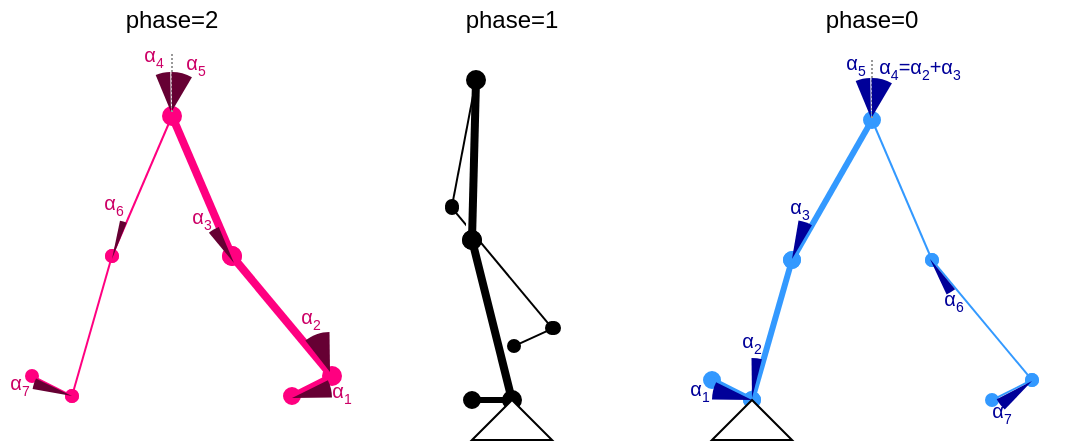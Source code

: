 <mxfile version="15.2.7" type="device"><diagram id="cdFsap-l8D1msLP434_D" name="Page-1"><mxGraphModel dx="577" dy="336" grid="1" gridSize="10" guides="1" tooltips="1" connect="1" arrows="1" fold="1" page="1" pageScale="1" pageWidth="1100" pageHeight="850" math="0" shadow="0"><root><mxCell id="0"/><mxCell id="1" parent="0"/><mxCell id="YieXTszAtFsaRICxs4FK-37" value="" style="endArrow=oval;html=1;endFill=1;startArrow=oval;startFill=1;" edge="1" parent="1"><mxGeometry width="50" height="50" relative="1" as="geometry"><mxPoint x="561" y="373" as="sourcePoint"/><mxPoint x="581" y="364" as="targetPoint"/></mxGeometry></mxCell><mxCell id="YieXTszAtFsaRICxs4FK-35" value="" style="endArrow=oval;html=1;endFill=1;startArrow=oval;startFill=1;" edge="1" parent="1"><mxGeometry width="50" height="50" relative="1" as="geometry"><mxPoint x="580" y="364" as="sourcePoint"/><mxPoint x="530" y="304" as="targetPoint"/></mxGeometry></mxCell><mxCell id="YieXTszAtFsaRICxs4FK-45" value="" style="rounded=0;whiteSpace=wrap;html=1;fontColor=#FF0080;strokeColor=none;rotation=0;" vertex="1" parent="1"><mxGeometry x="537" y="309" width="7" height="12" as="geometry"/></mxCell><mxCell id="YieXTszAtFsaRICxs4FK-1" value="" style="endArrow=oval;html=1;endFill=1;startArrow=oval;startFill=1;strokeWidth=4;" edge="1" parent="1"><mxGeometry width="50" height="50" relative="1" as="geometry"><mxPoint x="540" y="320" as="sourcePoint"/><mxPoint x="542" y="240" as="targetPoint"/></mxGeometry></mxCell><mxCell id="YieXTszAtFsaRICxs4FK-2" value="" style="endArrow=oval;html=1;endFill=1;startArrow=oval;startFill=1;strokeWidth=4;" edge="1" parent="1"><mxGeometry width="50" height="50" relative="1" as="geometry"><mxPoint x="560" y="400" as="sourcePoint"/><mxPoint x="540" y="320" as="targetPoint"/></mxGeometry></mxCell><mxCell id="YieXTszAtFsaRICxs4FK-3" value="" style="endArrow=oval;html=1;endFill=1;startArrow=oval;startFill=1;strokeWidth=3;" edge="1" parent="1"><mxGeometry width="50" height="50" relative="1" as="geometry"><mxPoint x="560" y="400" as="sourcePoint"/><mxPoint x="540" y="400" as="targetPoint"/></mxGeometry></mxCell><mxCell id="YieXTszAtFsaRICxs4FK-4" value="" style="endArrow=oval;html=1;endFill=1;startArrow=oval;startFill=1;strokeColor=#3399FF;strokeWidth=3;" edge="1" parent="1"><mxGeometry width="50" height="50" relative="1" as="geometry"><mxPoint x="680" y="400" as="sourcePoint"/><mxPoint x="700" y="330" as="targetPoint"/></mxGeometry></mxCell><mxCell id="YieXTszAtFsaRICxs4FK-5" value="" style="endArrow=oval;html=1;endFill=1;startArrow=oval;startFill=1;strokeColor=#3399FF;strokeWidth=3;" edge="1" parent="1"><mxGeometry width="50" height="50" relative="1" as="geometry"><mxPoint x="700" y="330" as="sourcePoint"/><mxPoint x="740" y="260" as="targetPoint"/></mxGeometry></mxCell><mxCell id="YieXTszAtFsaRICxs4FK-6" value="" style="endArrow=oval;html=1;endFill=1;startArrow=oval;startFill=1;strokeColor=#3399FF;" edge="1" parent="1"><mxGeometry width="50" height="50" relative="1" as="geometry"><mxPoint x="770" y="330" as="sourcePoint"/><mxPoint x="740" y="260" as="targetPoint"/></mxGeometry></mxCell><mxCell id="YieXTszAtFsaRICxs4FK-8" value="" style="endArrow=oval;html=1;endFill=1;startArrow=oval;startFill=1;strokeColor=#3399FF;" edge="1" parent="1"><mxGeometry width="50" height="50" relative="1" as="geometry"><mxPoint x="820" y="390" as="sourcePoint"/><mxPoint x="770" y="330" as="targetPoint"/></mxGeometry></mxCell><mxCell id="YieXTszAtFsaRICxs4FK-10" value="" style="endArrow=oval;html=1;endFill=1;startArrow=oval;startFill=1;strokeColor=#3399FF;" edge="1" parent="1"><mxGeometry width="50" height="50" relative="1" as="geometry"><mxPoint x="820" y="390" as="sourcePoint"/><mxPoint x="800" y="400" as="targetPoint"/></mxGeometry></mxCell><mxCell id="YieXTszAtFsaRICxs4FK-11" value="" style="endArrow=oval;html=1;endFill=1;startArrow=oval;startFill=1;strokeColor=#3399FF;strokeWidth=3;" edge="1" parent="1"><mxGeometry width="50" height="50" relative="1" as="geometry"><mxPoint x="680" y="400" as="sourcePoint"/><mxPoint x="660" y="390" as="targetPoint"/></mxGeometry></mxCell><mxCell id="YieXTszAtFsaRICxs4FK-12" value="" style="endArrow=oval;html=1;endFill=1;startArrow=oval;startFill=1;strokeColor=#FF0080;strokeWidth=1;" edge="1" parent="1"><mxGeometry width="50" height="50" relative="1" as="geometry"><mxPoint x="340" y="398" as="sourcePoint"/><mxPoint x="320" y="388" as="targetPoint"/></mxGeometry></mxCell><mxCell id="YieXTszAtFsaRICxs4FK-13" value="" style="endArrow=oval;html=1;endFill=1;startArrow=oval;startFill=1;strokeColor=#FF0080;strokeWidth=1;" edge="1" parent="1"><mxGeometry width="50" height="50" relative="1" as="geometry"><mxPoint x="340" y="398" as="sourcePoint"/><mxPoint x="360" y="328" as="targetPoint"/></mxGeometry></mxCell><mxCell id="YieXTszAtFsaRICxs4FK-14" value="" style="endArrow=oval;html=1;endFill=1;startArrow=oval;startFill=1;strokeColor=#FF0080;strokeWidth=1;" edge="1" parent="1"><mxGeometry width="50" height="50" relative="1" as="geometry"><mxPoint x="360" y="328" as="sourcePoint"/><mxPoint x="390" y="258" as="targetPoint"/></mxGeometry></mxCell><mxCell id="YieXTszAtFsaRICxs4FK-15" value="" style="endArrow=oval;html=1;endFill=1;startArrow=oval;startFill=1;strokeColor=#FF0080;strokeWidth=4;" edge="1" parent="1"><mxGeometry width="50" height="50" relative="1" as="geometry"><mxPoint x="420" y="328" as="sourcePoint"/><mxPoint x="390" y="258" as="targetPoint"/></mxGeometry></mxCell><mxCell id="YieXTszAtFsaRICxs4FK-16" value="" style="endArrow=oval;html=1;endFill=1;startArrow=oval;startFill=1;strokeColor=#FF0080;strokeWidth=4;" edge="1" parent="1"><mxGeometry width="50" height="50" relative="1" as="geometry"><mxPoint x="470" y="388" as="sourcePoint"/><mxPoint x="420" y="328" as="targetPoint"/></mxGeometry></mxCell><mxCell id="YieXTszAtFsaRICxs4FK-17" value="" style="endArrow=oval;html=1;endFill=1;startArrow=oval;startFill=1;strokeColor=#FF0080;strokeWidth=3;" edge="1" parent="1"><mxGeometry width="50" height="50" relative="1" as="geometry"><mxPoint x="470" y="388" as="sourcePoint"/><mxPoint x="450" y="398" as="targetPoint"/></mxGeometry></mxCell><mxCell id="YieXTszAtFsaRICxs4FK-18" value="phase=0" style="text;html=1;strokeColor=none;fillColor=none;align=center;verticalAlign=middle;whiteSpace=wrap;rounded=0;" vertex="1" parent="1"><mxGeometry x="720" y="200" width="40" height="20" as="geometry"/></mxCell><mxCell id="YieXTszAtFsaRICxs4FK-20" value="phase=2" style="text;html=1;strokeColor=none;fillColor=none;align=center;verticalAlign=middle;whiteSpace=wrap;rounded=0;" vertex="1" parent="1"><mxGeometry x="370" y="200" width="40" height="20" as="geometry"/></mxCell><mxCell id="YieXTszAtFsaRICxs4FK-21" value="phase=1" style="text;html=1;strokeColor=none;fillColor=none;align=center;verticalAlign=middle;whiteSpace=wrap;rounded=0;" vertex="1" parent="1"><mxGeometry x="540" y="200" width="40" height="20" as="geometry"/></mxCell><mxCell id="YieXTszAtFsaRICxs4FK-24" value="α&lt;sub&gt;&lt;font style=&quot;font-size: 7px&quot;&gt;1&lt;/font&gt;&lt;/sub&gt;" style="text;html=1;strokeColor=none;fillColor=none;align=center;verticalAlign=middle;whiteSpace=wrap;rounded=0;fontColor=#000099;fontSize=10;" vertex="1" parent="1"><mxGeometry x="644" y="386" width="20" height="20" as="geometry"/></mxCell><mxCell id="YieXTszAtFsaRICxs4FK-31" value="" style="endArrow=none;dashed=1;html=1;dashPattern=1 1;strokeWidth=1;strokeColor=#999999;" edge="1" parent="1"><mxGeometry width="50" height="50" relative="1" as="geometry"><mxPoint x="740" y="230" as="sourcePoint"/><mxPoint x="740" y="260" as="targetPoint"/></mxGeometry></mxCell><mxCell id="YieXTszAtFsaRICxs4FK-34" value="" style="endArrow=oval;html=1;endFill=1;startArrow=oval;startFill=1;" edge="1" parent="1"><mxGeometry width="50" height="50" relative="1" as="geometry"><mxPoint x="530" y="303" as="sourcePoint"/><mxPoint x="542" y="240" as="targetPoint"/></mxGeometry></mxCell><mxCell id="YieXTszAtFsaRICxs4FK-53" value="" style="triangle;whiteSpace=wrap;html=1;fontColor=#FF0080;rotation=-90;" vertex="1" parent="1"><mxGeometry x="670" y="390" width="20" height="40" as="geometry"/></mxCell><mxCell id="YieXTszAtFsaRICxs4FK-54" value="" style="triangle;whiteSpace=wrap;html=1;fontColor=#FF0080;rotation=-90;" vertex="1" parent="1"><mxGeometry x="550" y="390" width="20" height="40" as="geometry"/></mxCell><mxCell id="YieXTszAtFsaRICxs4FK-55" value="" style="verticalLabelPosition=bottom;verticalAlign=top;html=1;shape=mxgraph.basic.pie;startAngle=0.998;endAngle=0.04;fillColor=#000099;strokeColor=none;" vertex="1" parent="1"><mxGeometry x="660" y="379" width="40" height="40" as="geometry"/></mxCell><mxCell id="YieXTszAtFsaRICxs4FK-56" value="" style="verticalLabelPosition=bottom;verticalAlign=top;html=1;shape=mxgraph.basic.pie;startAngle=0.752;endAngle=0.823;fillColor=#000099;strokeColor=none;" vertex="1" parent="1"><mxGeometry x="660" y="380" width="40" height="40" as="geometry"/></mxCell><mxCell id="YieXTszAtFsaRICxs4FK-57" value="α&lt;sub&gt;&lt;font style=&quot;font-size: 7px&quot;&gt;2&lt;/font&gt;&lt;/sub&gt;" style="text;html=1;strokeColor=none;fillColor=none;align=center;verticalAlign=middle;whiteSpace=wrap;rounded=0;fontColor=#000099;fontSize=10;" vertex="1" parent="1"><mxGeometry x="670" y="362" width="20" height="20" as="geometry"/></mxCell><mxCell id="YieXTszAtFsaRICxs4FK-58" value="" style="verticalLabelPosition=bottom;verticalAlign=top;html=1;shape=mxgraph.basic.pie;startAngle=0.026;endAngle=0.083;fillColor=#000099;strokeColor=none;" vertex="1" parent="1"><mxGeometry x="680" y="310" width="40" height="39" as="geometry"/></mxCell><mxCell id="YieXTszAtFsaRICxs4FK-59" value="α&lt;sub&gt;&lt;font style=&quot;font-size: 7px&quot;&gt;3&lt;/font&gt;&lt;/sub&gt;" style="text;html=1;strokeColor=none;fillColor=none;align=center;verticalAlign=middle;whiteSpace=wrap;rounded=0;fontColor=#000099;fontSize=10;" vertex="1" parent="1"><mxGeometry x="694" y="290" width="20" height="30" as="geometry"/></mxCell><mxCell id="YieXTszAtFsaRICxs4FK-60" value="" style="verticalLabelPosition=bottom;verticalAlign=top;html=1;shape=mxgraph.basic.pie;startAngle=0.998;endAngle=0.083;fillColor=#000099;strokeColor=none;" vertex="1" parent="1"><mxGeometry x="720" y="239" width="40" height="39" as="geometry"/></mxCell><mxCell id="YieXTszAtFsaRICxs4FK-61" value="α&lt;sub&gt;&lt;font style=&quot;font-size: 7px&quot;&gt;4&lt;/font&gt;&lt;/sub&gt;=α&lt;sub&gt;&lt;font style=&quot;font-size: 7px&quot;&gt;2&lt;/font&gt;&lt;/sub&gt;+α&lt;sub&gt;&lt;font style=&quot;font-size: 7px&quot;&gt;3&lt;/font&gt;&lt;/sub&gt;" style="text;html=1;strokeColor=none;fillColor=none;align=center;verticalAlign=middle;whiteSpace=wrap;rounded=0;fontColor=#000099;fontSize=10;" vertex="1" parent="1"><mxGeometry x="738" y="225" width="52" height="20" as="geometry"/></mxCell><mxCell id="YieXTszAtFsaRICxs4FK-62" value="" style="verticalLabelPosition=bottom;verticalAlign=top;html=1;shape=mxgraph.basic.pie;startAngle=0.939;endAngle=0.997;fillColor=#000099;strokeColor=none;" vertex="1" parent="1"><mxGeometry x="719" y="239" width="41" height="40" as="geometry"/></mxCell><mxCell id="YieXTszAtFsaRICxs4FK-63" value="α&lt;sub&gt;&lt;font style=&quot;font-size: 7px&quot;&gt;5&lt;/font&gt;&lt;/sub&gt;" style="text;html=1;strokeColor=none;fillColor=none;align=center;verticalAlign=middle;whiteSpace=wrap;rounded=0;fontColor=#000099;fontSize=10;" vertex="1" parent="1"><mxGeometry x="722" y="223" width="20" height="20" as="geometry"/></mxCell><mxCell id="YieXTszAtFsaRICxs4FK-64" value="" style="verticalLabelPosition=bottom;verticalAlign=top;html=1;shape=mxgraph.basic.pie;startAngle=0.392;endAngle=0.432;fillColor=#000099;strokeColor=none;" vertex="1" parent="1"><mxGeometry x="749" y="310" width="40" height="39" as="geometry"/></mxCell><mxCell id="YieXTszAtFsaRICxs4FK-65" value="α&lt;sub&gt;&lt;font style=&quot;font-size: 7px&quot;&gt;6&lt;/font&gt;&lt;/sub&gt;" style="text;html=1;strokeColor=none;fillColor=none;align=center;verticalAlign=middle;whiteSpace=wrap;rounded=0;fontColor=#000099;fontSize=10;" vertex="1" parent="1"><mxGeometry x="771" y="341" width="20" height="20" as="geometry"/></mxCell><mxCell id="YieXTszAtFsaRICxs4FK-66" value="" style="verticalLabelPosition=bottom;verticalAlign=top;html=1;shape=mxgraph.basic.pie;startAngle=0.619;endAngle=0.672;fillColor=#000099;strokeColor=none;" vertex="1" parent="1"><mxGeometry x="800" y="371" width="40" height="39" as="geometry"/></mxCell><mxCell id="YieXTszAtFsaRICxs4FK-67" value="α&lt;sub&gt;&lt;font style=&quot;font-size: 7px&quot;&gt;7&lt;/font&gt;&lt;/sub&gt;" style="text;html=1;strokeColor=none;fillColor=none;align=center;verticalAlign=middle;whiteSpace=wrap;rounded=0;fontColor=#000099;fontSize=10;" vertex="1" parent="1"><mxGeometry x="795" y="397" width="20" height="20" as="geometry"/></mxCell><mxCell id="YieXTszAtFsaRICxs4FK-70" value="α&lt;sub&gt;&lt;font style=&quot;font-size: 7px&quot;&gt;1&lt;/font&gt;&lt;/sub&gt;" style="text;html=1;strokeColor=none;fillColor=none;align=center;verticalAlign=middle;whiteSpace=wrap;rounded=0;fontColor=#CC0066;fontSize=10;" vertex="1" parent="1"><mxGeometry x="465" y="387" width="20" height="20" as="geometry"/></mxCell><mxCell id="YieXTszAtFsaRICxs4FK-71" value="" style="verticalLabelPosition=bottom;verticalAlign=top;html=1;shape=mxgraph.basic.pie;startAngle=0.177;endAngle=0.248;fillColor=#660033;strokeColor=none;" vertex="1" parent="1"><mxGeometry x="430" y="379" width="40" height="40" as="geometry"/></mxCell><mxCell id="YieXTszAtFsaRICxs4FK-72" value="" style="verticalLabelPosition=bottom;verticalAlign=top;html=1;shape=mxgraph.basic.pie;startAngle=0.894;endAngle=0.998;fillColor=#660033;strokeColor=none;" vertex="1" parent="1"><mxGeometry x="449" y="366" width="40" height="40" as="geometry"/></mxCell><mxCell id="YieXTszAtFsaRICxs4FK-74" value="" style="verticalLabelPosition=bottom;verticalAlign=top;html=1;shape=mxgraph.basic.pie;startAngle=0.892;endAngle=0.938;fillColor=#660033;strokeColor=none;" vertex="1" parent="1"><mxGeometry x="401" y="312" width="40" height="39" as="geometry"/></mxCell><mxCell id="YieXTszAtFsaRICxs4FK-75" value="α&lt;sub&gt;&lt;font style=&quot;font-size: 7px&quot;&gt;3&lt;/font&gt;&lt;/sub&gt;" style="text;html=1;strokeColor=none;fillColor=none;align=center;verticalAlign=middle;whiteSpace=wrap;rounded=0;fontColor=#CC0066;fontSize=10;" vertex="1" parent="1"><mxGeometry x="395" y="300" width="20" height="20" as="geometry"/></mxCell><mxCell id="YieXTszAtFsaRICxs4FK-76" value="" style="endArrow=none;dashed=1;html=1;dashPattern=1 1;strokeWidth=1;strokeColor=#999999;" edge="1" parent="1"><mxGeometry width="50" height="50" relative="1" as="geometry"><mxPoint x="390" y="227" as="sourcePoint"/><mxPoint x="390" y="257" as="targetPoint"/></mxGeometry></mxCell><mxCell id="YieXTszAtFsaRICxs4FK-77" value="" style="verticalLabelPosition=bottom;verticalAlign=top;html=1;shape=mxgraph.basic.pie;startAngle=0.998;endAngle=0.083;fillColor=#660033;strokeColor=none;" vertex="1" parent="1"><mxGeometry x="370" y="236" width="40" height="39" as="geometry"/></mxCell><mxCell id="YieXTszAtFsaRICxs4FK-78" value="α&lt;sub&gt;&lt;font style=&quot;font-size: 7px&quot;&gt;4&lt;/font&gt;&lt;/sub&gt;" style="text;html=1;strokeColor=none;fillColor=none;align=center;verticalAlign=middle;whiteSpace=wrap;rounded=0;fontColor=#CC0066;fontSize=10;" vertex="1" parent="1"><mxGeometry x="370" y="219" width="22" height="20" as="geometry"/></mxCell><mxCell id="YieXTszAtFsaRICxs4FK-79" value="" style="verticalLabelPosition=bottom;verticalAlign=top;html=1;shape=mxgraph.basic.pie;startAngle=0.939;endAngle=0.997;fillColor=#660033;strokeColor=none;" vertex="1" parent="1"><mxGeometry x="369" y="236" width="41" height="40" as="geometry"/></mxCell><mxCell id="YieXTszAtFsaRICxs4FK-80" value="α&lt;sub&gt;&lt;font style=&quot;font-size: 7px&quot;&gt;5&lt;/font&gt;&lt;/sub&gt;" style="text;html=1;strokeColor=none;fillColor=none;align=center;verticalAlign=middle;whiteSpace=wrap;rounded=0;fontColor=#CC0066;fontSize=10;" vertex="1" parent="1"><mxGeometry x="392" y="223" width="20" height="20" as="geometry"/></mxCell><mxCell id="YieXTszAtFsaRICxs4FK-81" value="" style="verticalLabelPosition=bottom;verticalAlign=top;html=1;shape=mxgraph.basic.pie;startAngle=0.032;endAngle=0.06;fillColor=#660033;strokeColor=none;" vertex="1" parent="1"><mxGeometry x="340" y="310" width="40" height="39" as="geometry"/></mxCell><mxCell id="YieXTszAtFsaRICxs4FK-82" value="α&lt;sub&gt;&lt;font style=&quot;font-size: 7px&quot;&gt;6&lt;/font&gt;&lt;/sub&gt;" style="text;html=1;strokeColor=none;fillColor=none;align=center;verticalAlign=middle;whiteSpace=wrap;rounded=0;fontColor=#CC0066;fontSize=10;" vertex="1" parent="1"><mxGeometry x="351" y="293" width="20" height="20" as="geometry"/></mxCell><mxCell id="YieXTszAtFsaRICxs4FK-83" value="α&lt;sub&gt;&lt;font style=&quot;font-size: 7px&quot;&gt;7&lt;/font&gt;&lt;/sub&gt;" style="text;html=1;strokeColor=none;fillColor=none;align=center;verticalAlign=middle;whiteSpace=wrap;rounded=0;fontColor=#CC0066;fontSize=10;" vertex="1" parent="1"><mxGeometry x="304" y="383" width="20" height="20" as="geometry"/></mxCell><mxCell id="YieXTszAtFsaRICxs4FK-84" value="" style="verticalLabelPosition=bottom;verticalAlign=top;html=1;shape=mxgraph.basic.pie;startAngle=0.778;endAngle=0.822;fillColor=#660033;strokeColor=none;" vertex="1" parent="1"><mxGeometry x="320" y="378" width="40" height="40" as="geometry"/></mxCell><mxCell id="YieXTszAtFsaRICxs4FK-85" value="α&lt;sub&gt;&lt;font style=&quot;font-size: 7px&quot;&gt;2&lt;/font&gt;&lt;/sub&gt;" style="text;html=1;strokeColor=none;fillColor=none;align=center;verticalAlign=middle;whiteSpace=wrap;rounded=0;fontColor=#CC0066;fontSize=10;" vertex="1" parent="1"><mxGeometry x="449" y="350" width="21" height="20" as="geometry"/></mxCell></root></mxGraphModel></diagram></mxfile>